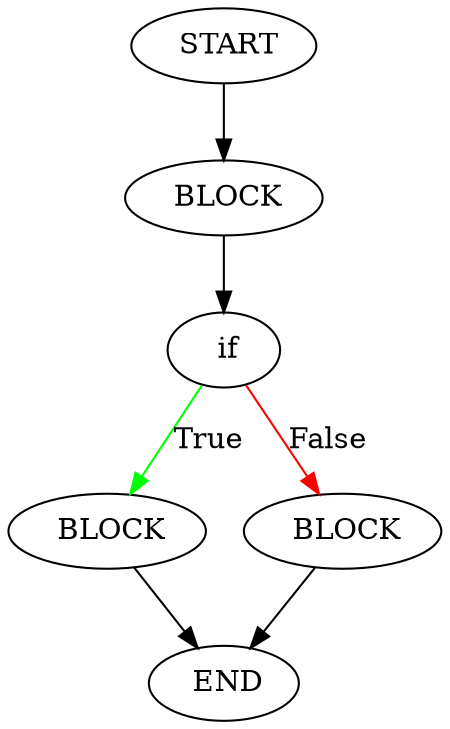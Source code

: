 digraph testGraph {
0[label=" START"]
3[label="BLOCK"]
0 -> 3[color=black]
3[label=" BLOCK"]
4[label="if"]
3 -> 4[color=black]
4[label=" if"]
5[label="BLOCK"]
4 -> 5[label="True",color=green]
6[label="BLOCK"]
4 -> 6[label="False",color=red]
5[label=" BLOCK"]
1[label="END"]
5 -> 1[color=black]
6[label=" BLOCK"]
1[label="END"]
6 -> 1[color=black]
1[label=" END"]
}
